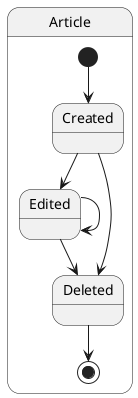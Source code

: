 @startuml article_state

state Article {
  state "Created" as C
  state "Edited" as E
  state "Deleted" as D

  [*] --> C
  
  C --> E
  C --> D
  
  ' When the state is edited, we can edit as many times as we wan. 
  ' Thus the state won't change.
  E --> E
  E --> D
  
  D --> [*]  
}

@enduml
